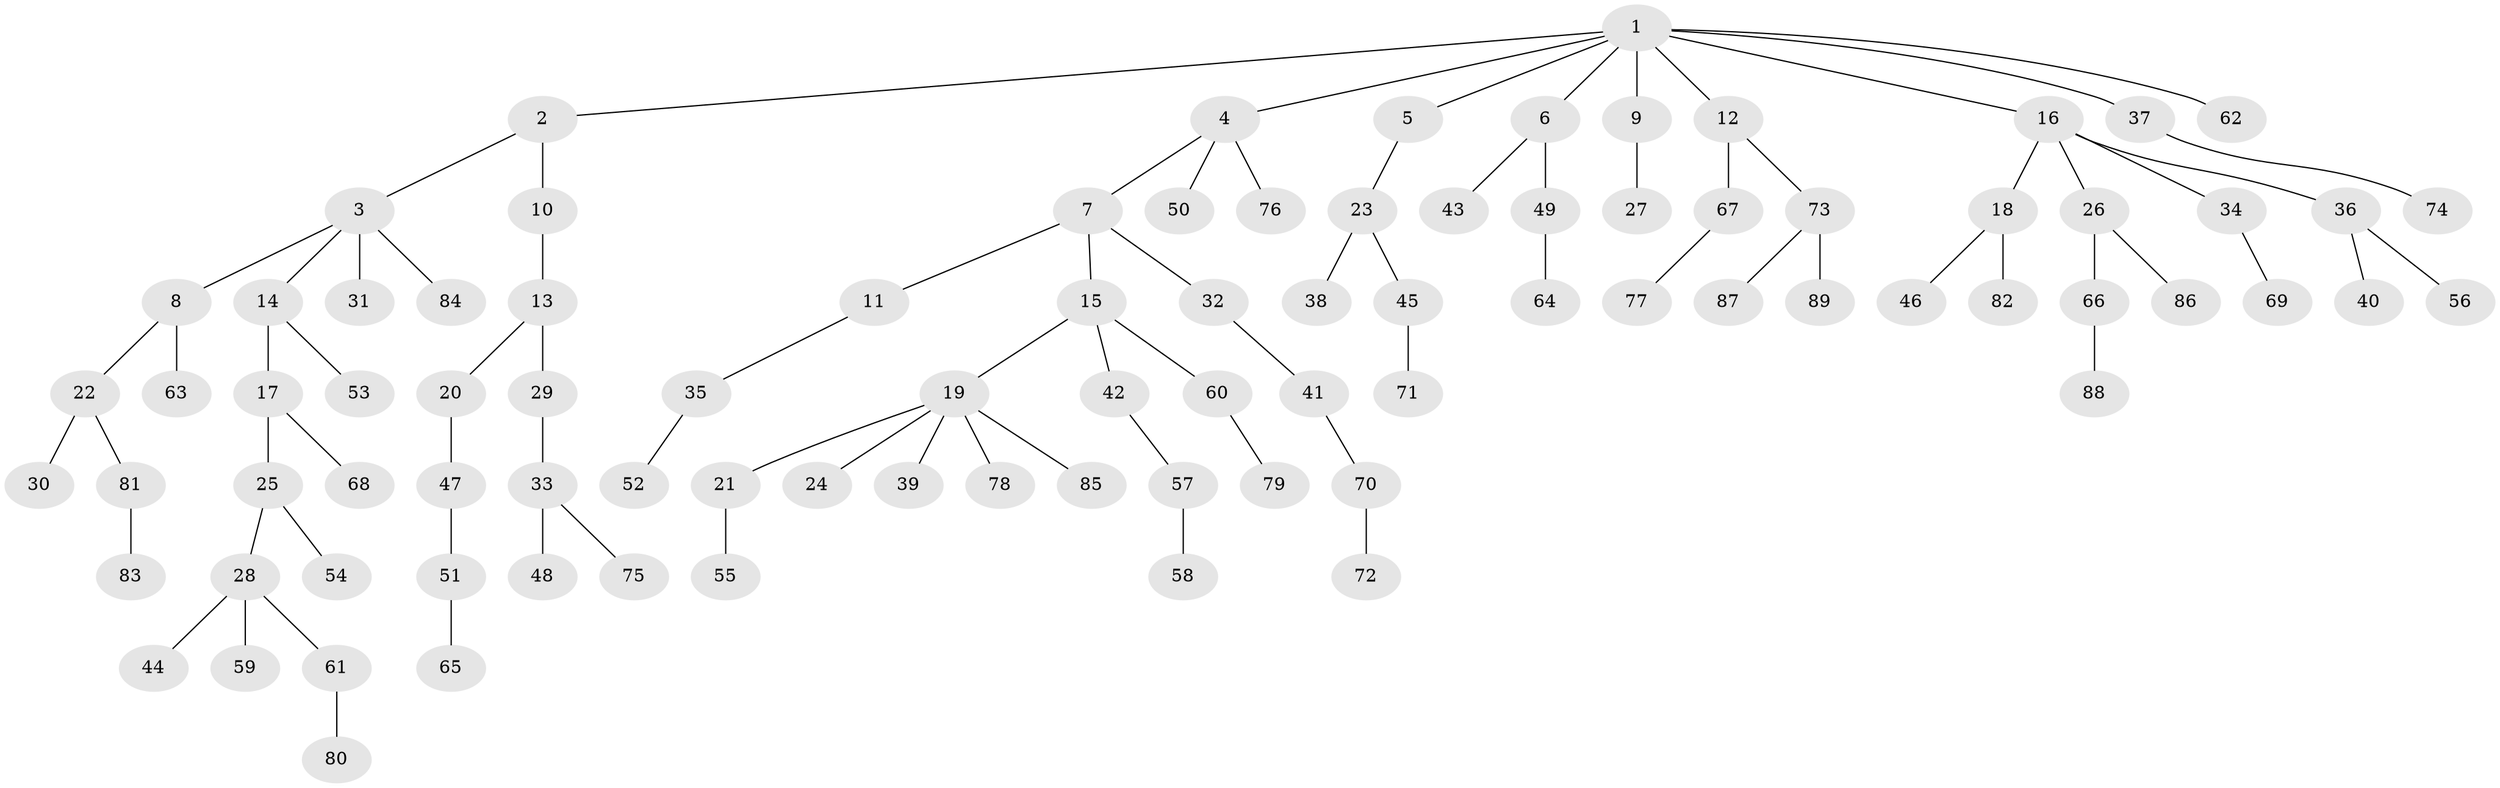 // Generated by graph-tools (version 1.1) at 2025/11/02/27/25 16:11:25]
// undirected, 89 vertices, 88 edges
graph export_dot {
graph [start="1"]
  node [color=gray90,style=filled];
  1;
  2;
  3;
  4;
  5;
  6;
  7;
  8;
  9;
  10;
  11;
  12;
  13;
  14;
  15;
  16;
  17;
  18;
  19;
  20;
  21;
  22;
  23;
  24;
  25;
  26;
  27;
  28;
  29;
  30;
  31;
  32;
  33;
  34;
  35;
  36;
  37;
  38;
  39;
  40;
  41;
  42;
  43;
  44;
  45;
  46;
  47;
  48;
  49;
  50;
  51;
  52;
  53;
  54;
  55;
  56;
  57;
  58;
  59;
  60;
  61;
  62;
  63;
  64;
  65;
  66;
  67;
  68;
  69;
  70;
  71;
  72;
  73;
  74;
  75;
  76;
  77;
  78;
  79;
  80;
  81;
  82;
  83;
  84;
  85;
  86;
  87;
  88;
  89;
  1 -- 2;
  1 -- 4;
  1 -- 5;
  1 -- 6;
  1 -- 9;
  1 -- 12;
  1 -- 16;
  1 -- 37;
  1 -- 62;
  2 -- 3;
  2 -- 10;
  3 -- 8;
  3 -- 14;
  3 -- 31;
  3 -- 84;
  4 -- 7;
  4 -- 50;
  4 -- 76;
  5 -- 23;
  6 -- 43;
  6 -- 49;
  7 -- 11;
  7 -- 15;
  7 -- 32;
  8 -- 22;
  8 -- 63;
  9 -- 27;
  10 -- 13;
  11 -- 35;
  12 -- 67;
  12 -- 73;
  13 -- 20;
  13 -- 29;
  14 -- 17;
  14 -- 53;
  15 -- 19;
  15 -- 42;
  15 -- 60;
  16 -- 18;
  16 -- 26;
  16 -- 34;
  16 -- 36;
  17 -- 25;
  17 -- 68;
  18 -- 46;
  18 -- 82;
  19 -- 21;
  19 -- 24;
  19 -- 39;
  19 -- 78;
  19 -- 85;
  20 -- 47;
  21 -- 55;
  22 -- 30;
  22 -- 81;
  23 -- 38;
  23 -- 45;
  25 -- 28;
  25 -- 54;
  26 -- 66;
  26 -- 86;
  28 -- 44;
  28 -- 59;
  28 -- 61;
  29 -- 33;
  32 -- 41;
  33 -- 48;
  33 -- 75;
  34 -- 69;
  35 -- 52;
  36 -- 40;
  36 -- 56;
  37 -- 74;
  41 -- 70;
  42 -- 57;
  45 -- 71;
  47 -- 51;
  49 -- 64;
  51 -- 65;
  57 -- 58;
  60 -- 79;
  61 -- 80;
  66 -- 88;
  67 -- 77;
  70 -- 72;
  73 -- 87;
  73 -- 89;
  81 -- 83;
}
